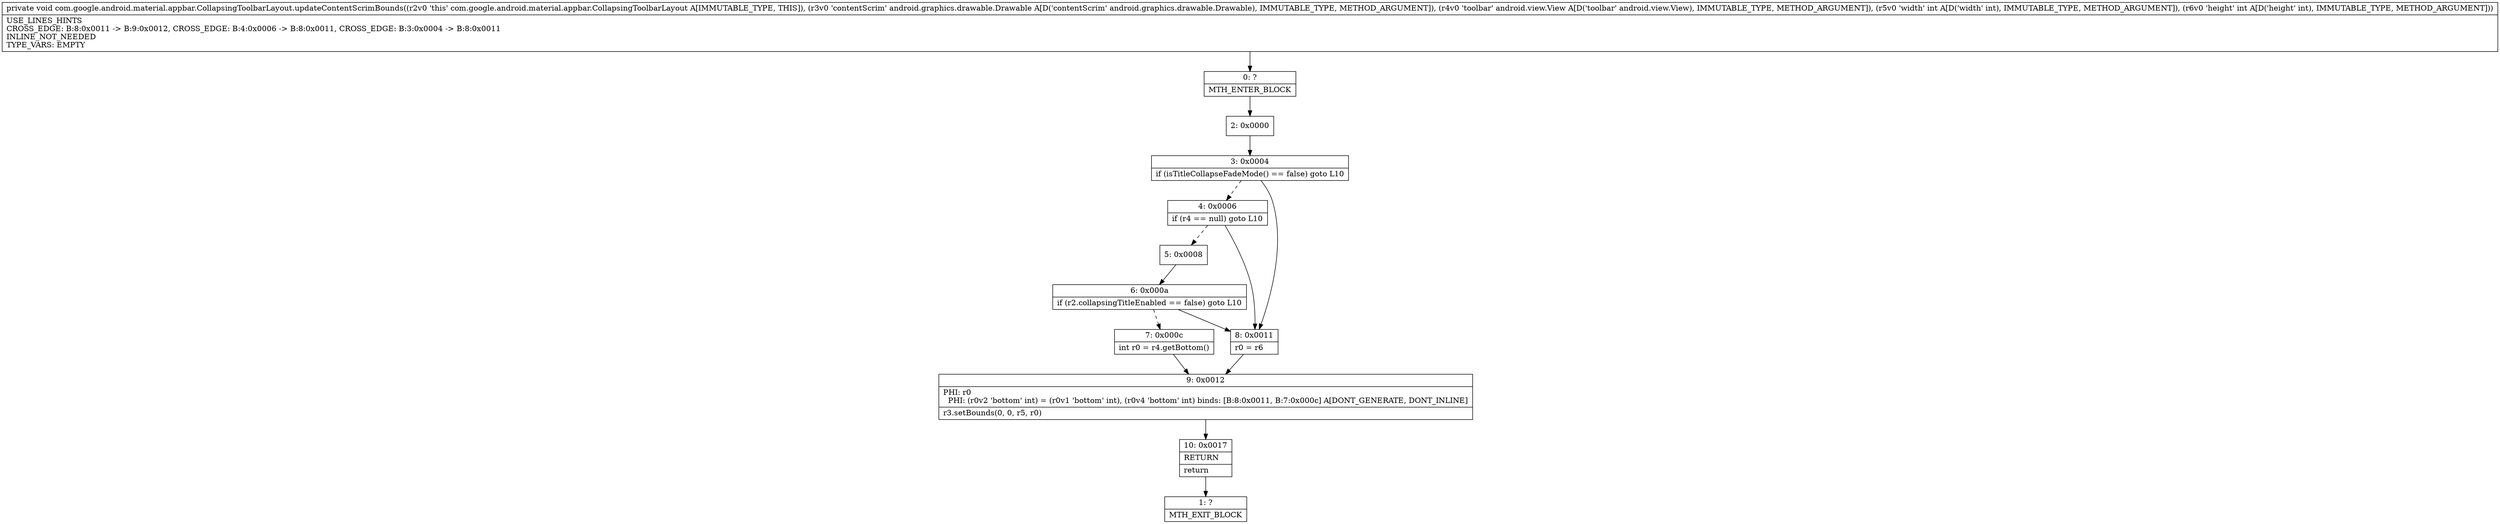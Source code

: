 digraph "CFG forcom.google.android.material.appbar.CollapsingToolbarLayout.updateContentScrimBounds(Landroid\/graphics\/drawable\/Drawable;Landroid\/view\/View;II)V" {
Node_0 [shape=record,label="{0\:\ ?|MTH_ENTER_BLOCK\l}"];
Node_2 [shape=record,label="{2\:\ 0x0000}"];
Node_3 [shape=record,label="{3\:\ 0x0004|if (isTitleCollapseFadeMode() == false) goto L10\l}"];
Node_4 [shape=record,label="{4\:\ 0x0006|if (r4 == null) goto L10\l}"];
Node_5 [shape=record,label="{5\:\ 0x0008}"];
Node_6 [shape=record,label="{6\:\ 0x000a|if (r2.collapsingTitleEnabled == false) goto L10\l}"];
Node_7 [shape=record,label="{7\:\ 0x000c|int r0 = r4.getBottom()\l}"];
Node_9 [shape=record,label="{9\:\ 0x0012|PHI: r0 \l  PHI: (r0v2 'bottom' int) = (r0v1 'bottom' int), (r0v4 'bottom' int) binds: [B:8:0x0011, B:7:0x000c] A[DONT_GENERATE, DONT_INLINE]\l|r3.setBounds(0, 0, r5, r0)\l}"];
Node_10 [shape=record,label="{10\:\ 0x0017|RETURN\l|return\l}"];
Node_1 [shape=record,label="{1\:\ ?|MTH_EXIT_BLOCK\l}"];
Node_8 [shape=record,label="{8\:\ 0x0011|r0 = r6\l}"];
MethodNode[shape=record,label="{private void com.google.android.material.appbar.CollapsingToolbarLayout.updateContentScrimBounds((r2v0 'this' com.google.android.material.appbar.CollapsingToolbarLayout A[IMMUTABLE_TYPE, THIS]), (r3v0 'contentScrim' android.graphics.drawable.Drawable A[D('contentScrim' android.graphics.drawable.Drawable), IMMUTABLE_TYPE, METHOD_ARGUMENT]), (r4v0 'toolbar' android.view.View A[D('toolbar' android.view.View), IMMUTABLE_TYPE, METHOD_ARGUMENT]), (r5v0 'width' int A[D('width' int), IMMUTABLE_TYPE, METHOD_ARGUMENT]), (r6v0 'height' int A[D('height' int), IMMUTABLE_TYPE, METHOD_ARGUMENT]))  | USE_LINES_HINTS\lCROSS_EDGE: B:8:0x0011 \-\> B:9:0x0012, CROSS_EDGE: B:4:0x0006 \-\> B:8:0x0011, CROSS_EDGE: B:3:0x0004 \-\> B:8:0x0011\lINLINE_NOT_NEEDED\lTYPE_VARS: EMPTY\l}"];
MethodNode -> Node_0;Node_0 -> Node_2;
Node_2 -> Node_3;
Node_3 -> Node_4[style=dashed];
Node_3 -> Node_8;
Node_4 -> Node_5[style=dashed];
Node_4 -> Node_8;
Node_5 -> Node_6;
Node_6 -> Node_7[style=dashed];
Node_6 -> Node_8;
Node_7 -> Node_9;
Node_9 -> Node_10;
Node_10 -> Node_1;
Node_8 -> Node_9;
}

